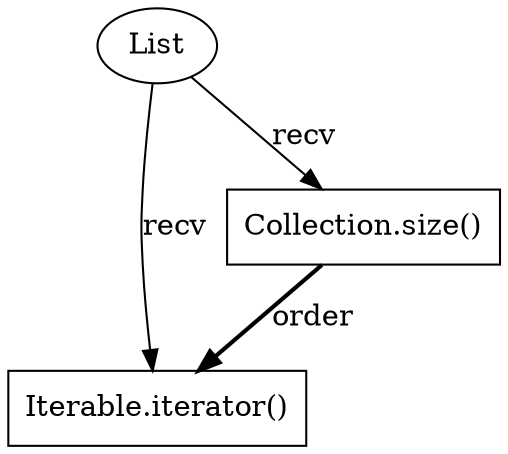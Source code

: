 digraph "AUG" {

  1 [ label="Iterable.iterator()" shape="box" ];
  2 [ label="List" shape="ellipse" ];
  3 [ label="Collection.size()" shape="box" ];
  2 -> 1 [ label="recv" style="solid" ];
  3 -> 1 [ label="order" style="bold" ];
  2 -> 3 [ label="recv" style="solid" ];
}

